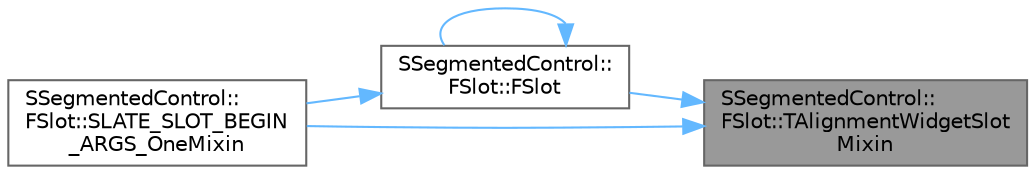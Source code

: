 digraph "SSegmentedControl::FSlot::TAlignmentWidgetSlotMixin"
{
 // INTERACTIVE_SVG=YES
 // LATEX_PDF_SIZE
  bgcolor="transparent";
  edge [fontname=Helvetica,fontsize=10,labelfontname=Helvetica,labelfontsize=10];
  node [fontname=Helvetica,fontsize=10,shape=box,height=0.2,width=0.4];
  rankdir="RL";
  Node1 [id="Node000001",label="SSegmentedControl::\lFSlot::TAlignmentWidgetSlot\lMixin",height=0.2,width=0.4,color="gray40", fillcolor="grey60", style="filled", fontcolor="black",tooltip=" "];
  Node1 -> Node2 [id="edge1_Node000001_Node000002",dir="back",color="steelblue1",style="solid",tooltip=" "];
  Node2 [id="Node000002",label="SSegmentedControl::\lFSlot::FSlot",height=0.2,width=0.4,color="grey40", fillcolor="white", style="filled",URL="$d2/d67/structSSegmentedControl_1_1FSlot.html#af1bc5b946239adc3d16c9a7ec89d11fd",tooltip=" "];
  Node2 -> Node2 [id="edge2_Node000002_Node000002",dir="back",color="steelblue1",style="solid",tooltip=" "];
  Node2 -> Node3 [id="edge3_Node000002_Node000003",dir="back",color="steelblue1",style="solid",tooltip=" "];
  Node3 [id="Node000003",label="SSegmentedControl::\lFSlot::SLATE_SLOT_BEGIN\l_ARGS_OneMixin",height=0.2,width=0.4,color="grey40", fillcolor="white", style="filled",URL="$d2/d67/structSSegmentedControl_1_1FSlot.html#a3ea66b2234a2687d643d39d5d7e38d03",tooltip=" "];
  Node1 -> Node3 [id="edge4_Node000001_Node000003",dir="back",color="steelblue1",style="solid",tooltip=" "];
}
